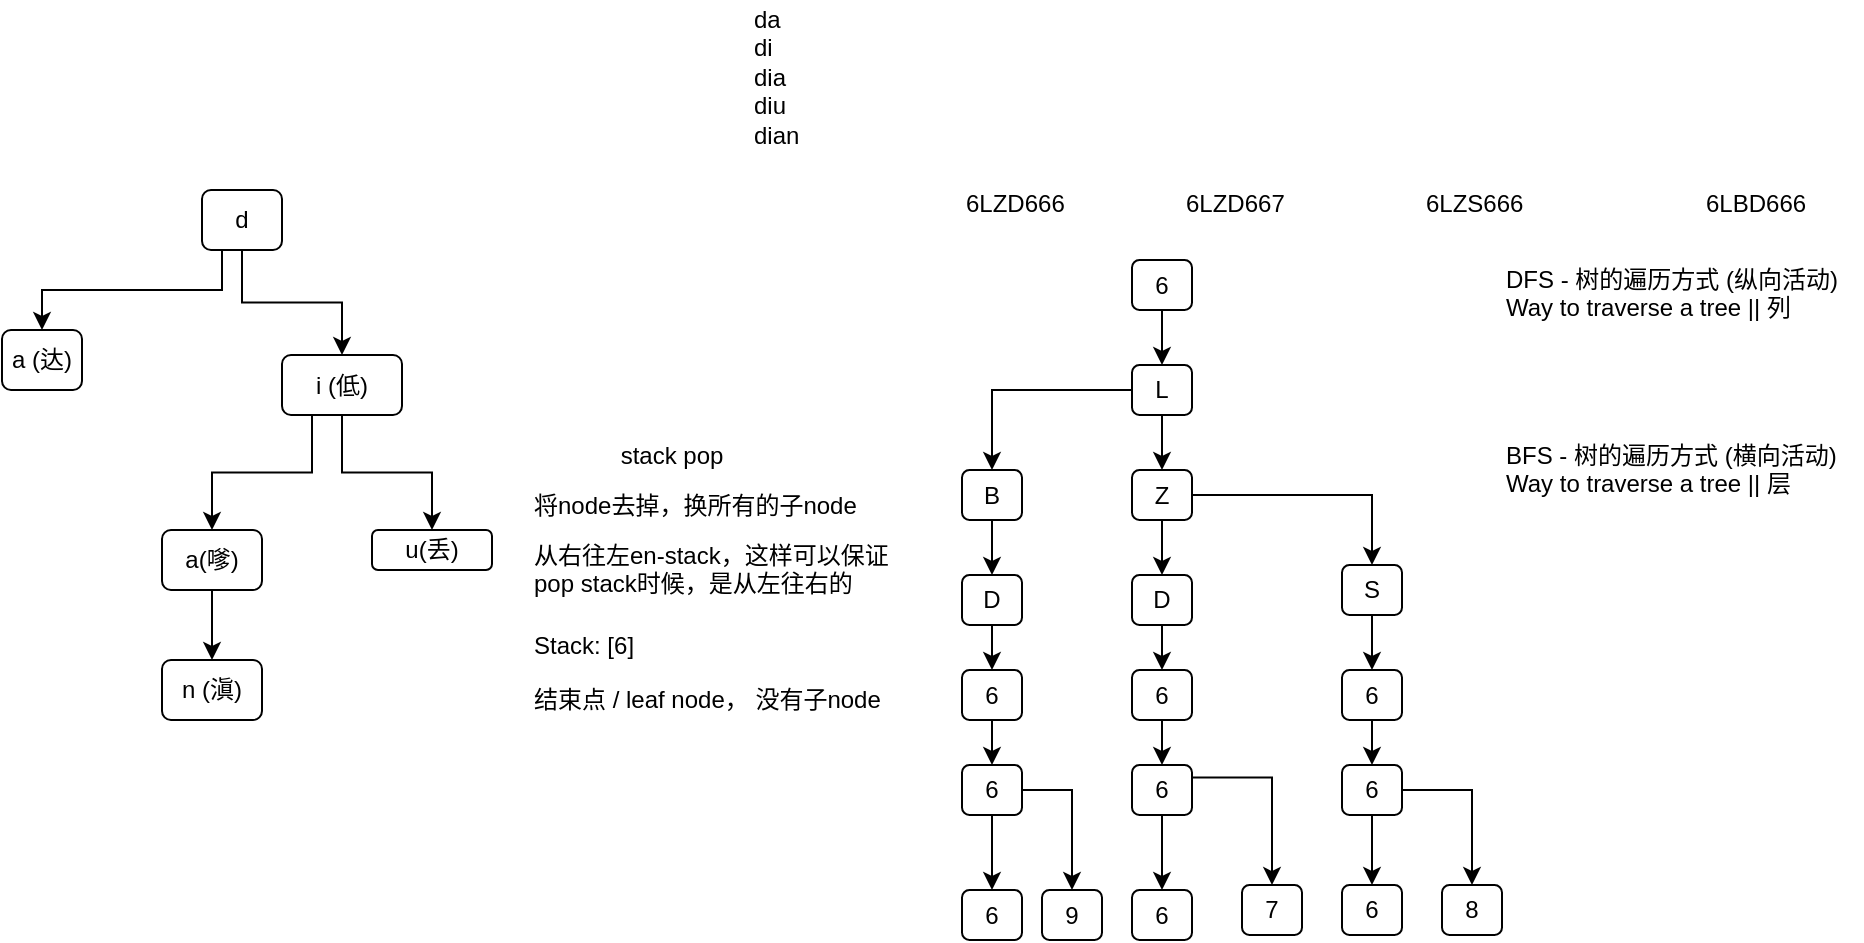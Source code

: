 <mxfile version="12.2.4" pages="1"><diagram id="PBNcDnSsrHs8aXxxnzAS" name="Page-1"><mxGraphModel dx="505" dy="369" grid="1" gridSize="10" guides="1" tooltips="1" connect="1" arrows="1" fold="1" page="1" pageScale="1" pageWidth="850" pageHeight="1100" math="0" shadow="0"><root><mxCell id="0"/><mxCell id="1" parent="0"/><mxCell id="6" style="edgeStyle=orthogonalEdgeStyle;rounded=0;orthogonalLoop=1;jettySize=auto;html=1;exitX=0.25;exitY=1;exitDx=0;exitDy=0;" parent="1" source="3" target="4" edge="1"><mxGeometry relative="1" as="geometry"/></mxCell><mxCell id="7" style="edgeStyle=orthogonalEdgeStyle;rounded=0;orthogonalLoop=1;jettySize=auto;html=1;exitX=0.5;exitY=1;exitDx=0;exitDy=0;" parent="1" source="3" target="5" edge="1"><mxGeometry relative="1" as="geometry"/></mxCell><mxCell id="3" value="d" style="rounded=1;whiteSpace=wrap;html=1;" parent="1" vertex="1"><mxGeometry x="340" y="200" width="40" height="30" as="geometry"/></mxCell><mxCell id="4" value="a (达)" style="rounded=1;whiteSpace=wrap;html=1;" parent="1" vertex="1"><mxGeometry x="240" y="270" width="40" height="30" as="geometry"/></mxCell><mxCell id="9" style="edgeStyle=orthogonalEdgeStyle;rounded=0;orthogonalLoop=1;jettySize=auto;html=1;exitX=0.25;exitY=1;exitDx=0;exitDy=0;entryX=0.5;entryY=0;entryDx=0;entryDy=0;" parent="1" source="5" target="8" edge="1"><mxGeometry relative="1" as="geometry"/></mxCell><mxCell id="12" style="edgeStyle=orthogonalEdgeStyle;rounded=0;orthogonalLoop=1;jettySize=auto;html=1;exitX=0.5;exitY=1;exitDx=0;exitDy=0;entryX=0.5;entryY=0;entryDx=0;entryDy=0;" parent="1" source="5" target="11" edge="1"><mxGeometry relative="1" as="geometry"/></mxCell><mxCell id="5" value="i (低)" style="rounded=1;whiteSpace=wrap;html=1;" parent="1" vertex="1"><mxGeometry x="380" y="282.5" width="60" height="30" as="geometry"/></mxCell><mxCell id="14" style="edgeStyle=orthogonalEdgeStyle;rounded=0;orthogonalLoop=1;jettySize=auto;html=1;exitX=0.5;exitY=1;exitDx=0;exitDy=0;entryX=0.5;entryY=0;entryDx=0;entryDy=0;" parent="1" source="8" target="13" edge="1"><mxGeometry relative="1" as="geometry"/></mxCell><mxCell id="8" value="a(嗲)" style="rounded=1;whiteSpace=wrap;html=1;" parent="1" vertex="1"><mxGeometry x="320" y="370" width="50" height="30" as="geometry"/></mxCell><mxCell id="11" value="u(丢)" style="rounded=1;whiteSpace=wrap;html=1;" parent="1" vertex="1"><mxGeometry x="425" y="370" width="60" height="20" as="geometry"/></mxCell><mxCell id="13" value="n (滇)" style="rounded=1;whiteSpace=wrap;html=1;" parent="1" vertex="1"><mxGeometry x="320" y="435" width="50" height="30" as="geometry"/></mxCell><mxCell id="16" value="da&lt;br&gt;di&lt;br&gt;dia&lt;br&gt;diu&lt;br&gt;dian" style="text;html=1;resizable=0;points=[];autosize=1;align=left;verticalAlign=top;spacingTop=-4;" parent="1" vertex="1"><mxGeometry x="614" y="105" width="40" height="70" as="geometry"/></mxCell><mxCell id="32" style="edgeStyle=orthogonalEdgeStyle;rounded=0;orthogonalLoop=1;jettySize=auto;html=1;exitX=0.5;exitY=1;exitDx=0;exitDy=0;entryX=0.5;entryY=0;entryDx=0;entryDy=0;" parent="1" source="19" target="29" edge="1"><mxGeometry relative="1" as="geometry"/></mxCell><mxCell id="19" value="6" style="rounded=1;whiteSpace=wrap;html=1;" parent="1" vertex="1"><mxGeometry x="805" y="235" width="30" height="25" as="geometry"/></mxCell><mxCell id="33" style="edgeStyle=orthogonalEdgeStyle;rounded=0;orthogonalLoop=1;jettySize=auto;html=1;exitX=0.5;exitY=1;exitDx=0;exitDy=0;entryX=0.5;entryY=0;entryDx=0;entryDy=0;" parent="1" source="29" target="30" edge="1"><mxGeometry relative="1" as="geometry"/></mxCell><mxCell id="58" style="edgeStyle=orthogonalEdgeStyle;rounded=0;orthogonalLoop=1;jettySize=auto;html=1;exitX=0;exitY=0.5;exitDx=0;exitDy=0;" parent="1" source="29" target="57" edge="1"><mxGeometry relative="1" as="geometry"/></mxCell><mxCell id="29" value="L" style="rounded=1;whiteSpace=wrap;html=1;" parent="1" vertex="1"><mxGeometry x="805" y="287.5" width="30" height="25" as="geometry"/></mxCell><mxCell id="34" style="edgeStyle=orthogonalEdgeStyle;rounded=0;orthogonalLoop=1;jettySize=auto;html=1;exitX=0.5;exitY=1;exitDx=0;exitDy=0;entryX=0.5;entryY=0;entryDx=0;entryDy=0;" parent="1" source="30" target="31" edge="1"><mxGeometry relative="1" as="geometry"/></mxCell><mxCell id="48" style="edgeStyle=orthogonalEdgeStyle;rounded=0;orthogonalLoop=1;jettySize=auto;html=1;exitX=1;exitY=0.5;exitDx=0;exitDy=0;entryX=0.5;entryY=0;entryDx=0;entryDy=0;" parent="1" source="30" target="47" edge="1"><mxGeometry relative="1" as="geometry"/></mxCell><mxCell id="30" value="Z" style="rounded=1;whiteSpace=wrap;html=1;" parent="1" vertex="1"><mxGeometry x="805" y="340" width="30" height="25" as="geometry"/></mxCell><mxCell id="39" style="edgeStyle=orthogonalEdgeStyle;rounded=0;orthogonalLoop=1;jettySize=auto;html=1;exitX=0.5;exitY=1;exitDx=0;exitDy=0;entryX=0.5;entryY=0;entryDx=0;entryDy=0;" parent="1" source="31" target="36" edge="1"><mxGeometry relative="1" as="geometry"/></mxCell><mxCell id="31" value="D" style="rounded=1;whiteSpace=wrap;html=1;" parent="1" vertex="1"><mxGeometry x="805" y="392.5" width="30" height="25" as="geometry"/></mxCell><mxCell id="40" style="edgeStyle=orthogonalEdgeStyle;rounded=0;orthogonalLoop=1;jettySize=auto;html=1;exitX=0.5;exitY=1;exitDx=0;exitDy=0;entryX=0.5;entryY=0;entryDx=0;entryDy=0;" parent="1" source="36" target="37" edge="1"><mxGeometry relative="1" as="geometry"/></mxCell><mxCell id="36" value="6" style="rounded=1;whiteSpace=wrap;html=1;" parent="1" vertex="1"><mxGeometry x="805" y="440" width="30" height="25" as="geometry"/></mxCell><mxCell id="41" style="edgeStyle=orthogonalEdgeStyle;rounded=0;orthogonalLoop=1;jettySize=auto;html=1;exitX=0.5;exitY=1;exitDx=0;exitDy=0;entryX=0.5;entryY=0;entryDx=0;entryDy=0;" parent="1" source="37" target="38" edge="1"><mxGeometry relative="1" as="geometry"/></mxCell><mxCell id="85" style="edgeStyle=orthogonalEdgeStyle;rounded=0;orthogonalLoop=1;jettySize=auto;html=1;exitX=1;exitY=0.25;exitDx=0;exitDy=0;entryX=0.5;entryY=0;entryDx=0;entryDy=0;" edge="1" parent="1" source="37" target="44"><mxGeometry relative="1" as="geometry"/></mxCell><mxCell id="37" value="6" style="rounded=1;whiteSpace=wrap;html=1;" parent="1" vertex="1"><mxGeometry x="805" y="487.5" width="30" height="25" as="geometry"/></mxCell><mxCell id="38" value="6" style="rounded=1;whiteSpace=wrap;html=1;" parent="1" vertex="1"><mxGeometry x="805" y="550" width="30" height="25" as="geometry"/></mxCell><mxCell id="42" value="6LZD666" style="text;html=1;resizable=0;points=[];autosize=1;align=left;verticalAlign=top;spacingTop=-4;" parent="1" vertex="1"><mxGeometry x="720" y="197" width="60" height="20" as="geometry"/></mxCell><mxCell id="43" value="6LZD667" style="text;html=1;resizable=0;points=[];autosize=1;align=left;verticalAlign=top;spacingTop=-4;" parent="1" vertex="1"><mxGeometry x="830" y="197" width="60" height="20" as="geometry"/></mxCell><mxCell id="44" value="7" style="rounded=1;whiteSpace=wrap;html=1;" parent="1" vertex="1"><mxGeometry x="860" y="547.5" width="30" height="25" as="geometry"/></mxCell><mxCell id="46" value="6LZS666" style="text;html=1;resizable=0;points=[];autosize=1;align=left;verticalAlign=top;spacingTop=-4;" parent="1" vertex="1"><mxGeometry x="950" y="197" width="60" height="20" as="geometry"/></mxCell><mxCell id="54" style="edgeStyle=orthogonalEdgeStyle;rounded=0;orthogonalLoop=1;jettySize=auto;html=1;exitX=0.5;exitY=1;exitDx=0;exitDy=0;entryX=0.5;entryY=0;entryDx=0;entryDy=0;" parent="1" source="47" target="50" edge="1"><mxGeometry relative="1" as="geometry"/></mxCell><mxCell id="47" value="S" style="rounded=1;whiteSpace=wrap;html=1;" parent="1" vertex="1"><mxGeometry x="910" y="387.5" width="30" height="25" as="geometry"/></mxCell><mxCell id="49" style="edgeStyle=orthogonalEdgeStyle;rounded=0;orthogonalLoop=1;jettySize=auto;html=1;exitX=0.5;exitY=1;exitDx=0;exitDy=0;entryX=0.5;entryY=0;entryDx=0;entryDy=0;" parent="1" source="50" target="52" edge="1"><mxGeometry relative="1" as="geometry"/></mxCell><mxCell id="50" value="6" style="rounded=1;whiteSpace=wrap;html=1;" parent="1" vertex="1"><mxGeometry x="910" y="440" width="30" height="25" as="geometry"/></mxCell><mxCell id="51" style="edgeStyle=orthogonalEdgeStyle;rounded=0;orthogonalLoop=1;jettySize=auto;html=1;exitX=0.5;exitY=1;exitDx=0;exitDy=0;entryX=0.5;entryY=0;entryDx=0;entryDy=0;" parent="1" source="52" target="53" edge="1"><mxGeometry relative="1" as="geometry"/></mxCell><mxCell id="80" style="edgeStyle=orthogonalEdgeStyle;rounded=0;orthogonalLoop=1;jettySize=auto;html=1;exitX=1;exitY=0.5;exitDx=0;exitDy=0;entryX=0.5;entryY=0;entryDx=0;entryDy=0;" edge="1" parent="1" source="52" target="79"><mxGeometry relative="1" as="geometry"/></mxCell><mxCell id="52" value="6" style="rounded=1;whiteSpace=wrap;html=1;" parent="1" vertex="1"><mxGeometry x="910" y="487.5" width="30" height="25" as="geometry"/></mxCell><mxCell id="53" value="6" style="rounded=1;whiteSpace=wrap;html=1;" parent="1" vertex="1"><mxGeometry x="910" y="547.5" width="30" height="25" as="geometry"/></mxCell><mxCell id="56" value="6LBD666" style="text;html=1;resizable=0;points=[];autosize=1;align=left;verticalAlign=top;spacingTop=-4;" parent="1" vertex="1"><mxGeometry x="1090" y="197" width="70" height="20" as="geometry"/></mxCell><mxCell id="73" style="edgeStyle=orthogonalEdgeStyle;rounded=0;orthogonalLoop=1;jettySize=auto;html=1;exitX=0.5;exitY=1;exitDx=0;exitDy=0;" parent="1" source="57" target="67" edge="1"><mxGeometry relative="1" as="geometry"/></mxCell><mxCell id="57" value="B" style="rounded=1;whiteSpace=wrap;html=1;" parent="1" vertex="1"><mxGeometry x="720" y="340" width="30" height="25" as="geometry"/></mxCell><mxCell id="66" style="edgeStyle=orthogonalEdgeStyle;rounded=0;orthogonalLoop=1;jettySize=auto;html=1;exitX=0.5;exitY=1;exitDx=0;exitDy=0;entryX=0.5;entryY=0;entryDx=0;entryDy=0;" parent="1" source="67" target="69" edge="1"><mxGeometry relative="1" as="geometry"/></mxCell><mxCell id="67" value="D" style="rounded=1;whiteSpace=wrap;html=1;" parent="1" vertex="1"><mxGeometry x="720" y="392.5" width="30" height="25" as="geometry"/></mxCell><mxCell id="68" style="edgeStyle=orthogonalEdgeStyle;rounded=0;orthogonalLoop=1;jettySize=auto;html=1;exitX=0.5;exitY=1;exitDx=0;exitDy=0;entryX=0.5;entryY=0;entryDx=0;entryDy=0;" parent="1" source="69" target="71" edge="1"><mxGeometry relative="1" as="geometry"/></mxCell><mxCell id="69" value="6" style="rounded=1;whiteSpace=wrap;html=1;" parent="1" vertex="1"><mxGeometry x="720" y="440" width="30" height="25" as="geometry"/></mxCell><mxCell id="70" style="edgeStyle=orthogonalEdgeStyle;rounded=0;orthogonalLoop=1;jettySize=auto;html=1;exitX=0.5;exitY=1;exitDx=0;exitDy=0;entryX=0.5;entryY=0;entryDx=0;entryDy=0;" parent="1" source="71" target="72" edge="1"><mxGeometry relative="1" as="geometry"/></mxCell><mxCell id="84" style="edgeStyle=orthogonalEdgeStyle;rounded=0;orthogonalLoop=1;jettySize=auto;html=1;exitX=1;exitY=0.5;exitDx=0;exitDy=0;entryX=0.5;entryY=0;entryDx=0;entryDy=0;" edge="1" parent="1" source="71" target="81"><mxGeometry relative="1" as="geometry"/></mxCell><mxCell id="71" value="6" style="rounded=1;whiteSpace=wrap;html=1;" parent="1" vertex="1"><mxGeometry x="720" y="487.5" width="30" height="25" as="geometry"/></mxCell><mxCell id="72" value="6" style="rounded=1;whiteSpace=wrap;html=1;" parent="1" vertex="1"><mxGeometry x="720" y="550" width="30" height="25" as="geometry"/></mxCell><mxCell id="75" value="DFS - 树的遍历方式 (纵向活动)&lt;br&gt;Way to traverse a tree || 列" style="text;html=1;resizable=0;points=[];autosize=1;align=left;verticalAlign=top;spacingTop=-4;" vertex="1" parent="1"><mxGeometry x="990" y="235" width="180" height="30" as="geometry"/></mxCell><mxCell id="78" value="BFS - 树的遍历方式 (横向活动)&lt;br&gt;Way to traverse a tree || 层" style="text;html=1;resizable=0;points=[];autosize=1;align=left;verticalAlign=top;spacingTop=-4;" vertex="1" parent="1"><mxGeometry x="990" y="322.5" width="180" height="30" as="geometry"/></mxCell><mxCell id="79" value="8" style="rounded=1;whiteSpace=wrap;html=1;" vertex="1" parent="1"><mxGeometry x="960" y="547.5" width="30" height="25" as="geometry"/></mxCell><mxCell id="81" value="9" style="rounded=1;whiteSpace=wrap;html=1;" vertex="1" parent="1"><mxGeometry x="760" y="550" width="30" height="25" as="geometry"/></mxCell><mxCell id="86" value="Stack: [6]" style="text;html=1;resizable=0;points=[];autosize=1;align=left;verticalAlign=top;spacingTop=-4;" vertex="1" parent="1"><mxGeometry x="504" y="417.5" width="70" height="20" as="geometry"/></mxCell><mxCell id="88" value="&amp;nbsp;stack pop" style="text;html=1;resizable=0;points=[];autosize=1;align=left;verticalAlign=top;spacingTop=-4;" vertex="1" parent="1"><mxGeometry x="544" y="322.5" width="70" height="20" as="geometry"/></mxCell><mxCell id="89" value="将node去掉，换所有的子node" style="text;html=1;resizable=0;points=[];autosize=1;align=left;verticalAlign=top;spacingTop=-4;" vertex="1" parent="1"><mxGeometry x="504" y="347.5" width="180" height="20" as="geometry"/></mxCell><mxCell id="90" value="从右往左en-stack，这样可以保证&lt;br&gt;pop stack时候，是从左往右的" style="text;html=1;resizable=0;points=[];autosize=1;align=left;verticalAlign=top;spacingTop=-4;" vertex="1" parent="1"><mxGeometry x="504" y="372.5" width="190" height="30" as="geometry"/></mxCell><mxCell id="91" value="结束点 / leaf node， 没有子node" style="text;html=1;resizable=0;points=[];autosize=1;align=left;verticalAlign=top;spacingTop=-4;" vertex="1" parent="1"><mxGeometry x="504" y="445" width="190" height="20" as="geometry"/></mxCell></root></mxGraphModel></diagram></mxfile>
